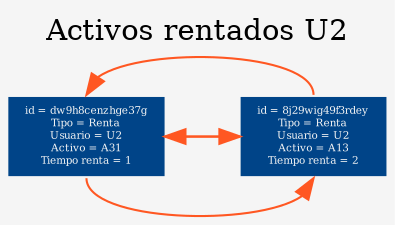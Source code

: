 digraph G {
bgcolor="#F5F5F5";fontcolor=black;
label="Activos rentados U2";
labelloc="t";
nodesep=0.5;
node [fontsize = 5 shape=box style=filled fillcolor="#004488" fontcolor="#F5F5F5" color=transparent];
edge [fontcolor=white color="#ff5722"];
n1[label="id = dw9h8cenzhge37g\nTipo = Renta\nUsuario = U2\nActivo = A31\nTiempo renta = 1"];
n2[label="id = 8j29wig49f3rdey\nTipo = Renta\nUsuario = U2\nActivo = A13\nTiempo renta = 2"];
n1->n2;
n2->n1;
n2->n1[tailport=n headport=n];
n1->n2[tailport=s headport=s];
{ rank=same; n1; n2; }
}